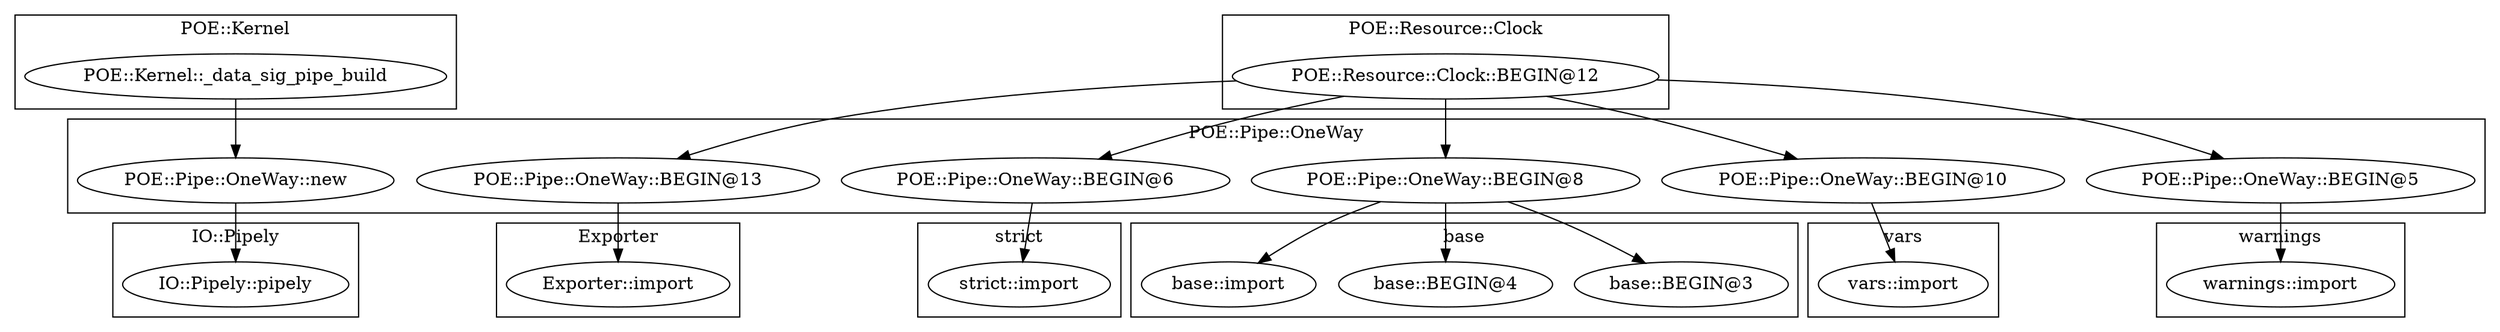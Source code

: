 digraph {
graph [overlap=false]
subgraph cluster_strict {
	label="strict";
	"strict::import";
}
subgraph cluster_Exporter {
	label="Exporter";
	"Exporter::import";
}
subgraph cluster_warnings {
	label="warnings";
	"warnings::import";
}
subgraph cluster_POE_Kernel {
	label="POE::Kernel";
	"POE::Kernel::_data_sig_pipe_build";
}
subgraph cluster_IO_Pipely {
	label="IO::Pipely";
	"IO::Pipely::pipely";
}
subgraph cluster_POE_Pipe_OneWay {
	label="POE::Pipe::OneWay";
	"POE::Pipe::OneWay::new";
	"POE::Pipe::OneWay::BEGIN@13";
	"POE::Pipe::OneWay::BEGIN@6";
	"POE::Pipe::OneWay::BEGIN@8";
	"POE::Pipe::OneWay::BEGIN@10";
	"POE::Pipe::OneWay::BEGIN@5";
}
subgraph cluster_base {
	label="base";
	"base::BEGIN@3";
	"base::BEGIN@4";
	"base::import";
}
subgraph cluster_POE_Resource_Clock {
	label="POE::Resource::Clock";
	"POE::Resource::Clock::BEGIN@12";
}
subgraph cluster_vars {
	label="vars";
	"vars::import";
}
"POE::Resource::Clock::BEGIN@12" -> "POE::Pipe::OneWay::BEGIN@10";
"POE::Pipe::OneWay::BEGIN@13" -> "Exporter::import";
"POE::Pipe::OneWay::BEGIN@10" -> "vars::import";
"POE::Pipe::OneWay::BEGIN@8" -> "base::BEGIN@3";
"POE::Resource::Clock::BEGIN@12" -> "POE::Pipe::OneWay::BEGIN@6";
"POE::Kernel::_data_sig_pipe_build" -> "POE::Pipe::OneWay::new";
"POE::Resource::Clock::BEGIN@12" -> "POE::Pipe::OneWay::BEGIN@13";
"POE::Pipe::OneWay::BEGIN@8" -> "base::import";
"POE::Resource::Clock::BEGIN@12" -> "POE::Pipe::OneWay::BEGIN@8";
"POE::Pipe::OneWay::BEGIN@8" -> "base::BEGIN@4";
"POE::Pipe::OneWay::BEGIN@5" -> "warnings::import";
"POE::Resource::Clock::BEGIN@12" -> "POE::Pipe::OneWay::BEGIN@5";
"POE::Pipe::OneWay::new" -> "IO::Pipely::pipely";
"POE::Pipe::OneWay::BEGIN@6" -> "strict::import";
}
